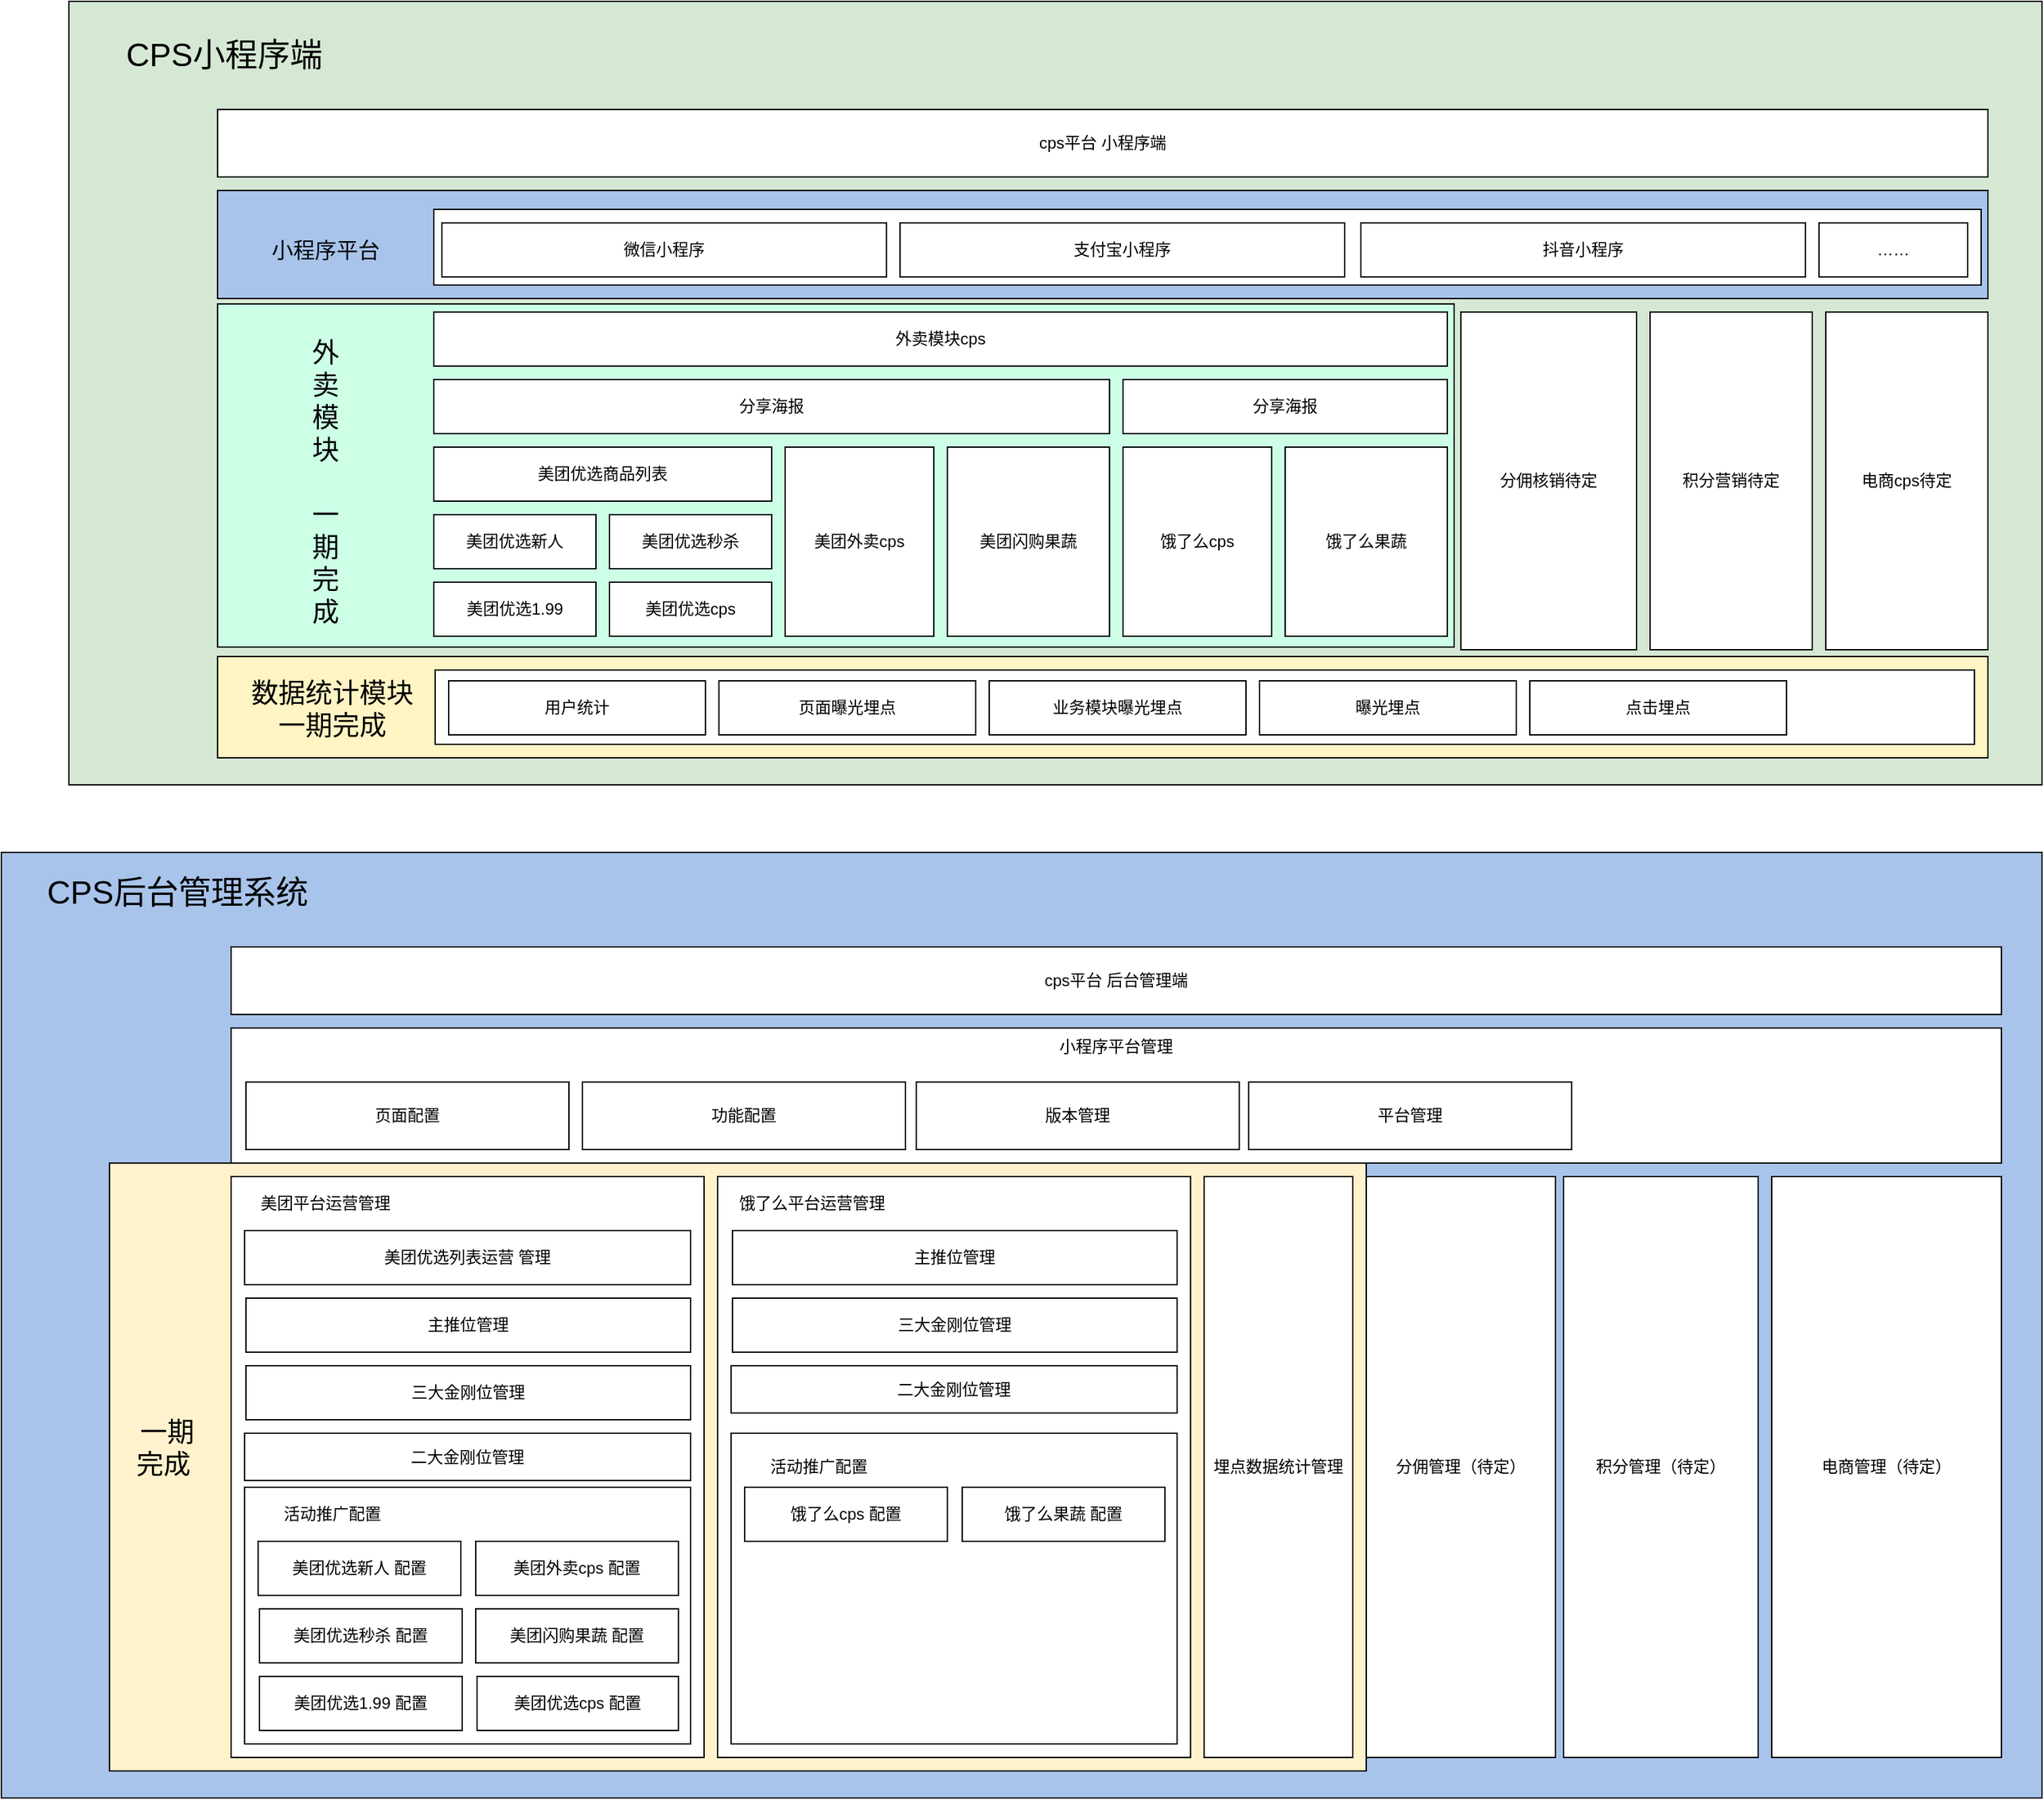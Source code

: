<mxfile version="14.8.6" type="github"><diagram id="Ts0ZxA7cgBWMpInd_45H" name="Page-1"><mxGraphModel dx="2178" dy="1978" grid="1" gridSize="10" guides="1" tooltips="1" connect="1" arrows="1" fold="1" page="1" pageScale="1" pageWidth="827" pageHeight="1169" math="0" shadow="0"><root><mxCell id="0"/><mxCell id="1" parent="0"/><mxCell id="3bDpVsYLiqRls_Qp6JaP-88" value="" style="rounded=0;whiteSpace=wrap;html=1;fillColor=#D5E8D4;verticalAlign=middle;" vertex="1" parent="1"><mxGeometry x="-170" y="-20" width="1460" height="580" as="geometry"/></mxCell><mxCell id="3bDpVsYLiqRls_Qp6JaP-85" value="" style="rounded=0;whiteSpace=wrap;html=1;fillColor=#A9C4EB;verticalAlign=middle;" vertex="1" parent="1"><mxGeometry x="-220" y="610" width="1510" height="700" as="geometry"/></mxCell><mxCell id="3bDpVsYLiqRls_Qp6JaP-83" value="" style="rounded=0;whiteSpace=wrap;html=1;fillColor=#FFF2CC;verticalAlign=middle;" vertex="1" parent="1"><mxGeometry x="-140" y="840" width="930" height="450" as="geometry"/></mxCell><mxCell id="3bDpVsYLiqRls_Qp6JaP-38" value="" style="rounded=0;whiteSpace=wrap;html=1;fillColor=#A9C4EB;" vertex="1" parent="1"><mxGeometry x="-60" y="120" width="1310" height="80" as="geometry"/></mxCell><mxCell id="3bDpVsYLiqRls_Qp6JaP-31" value="" style="rounded=0;whiteSpace=wrap;html=1;fillColor=#FFF4C3;" vertex="1" parent="1"><mxGeometry x="-60" y="465" width="1310" height="75" as="geometry"/></mxCell><mxCell id="3bDpVsYLiqRls_Qp6JaP-22" value="" style="rounded=0;whiteSpace=wrap;html=1;fillColor=#CCFFE6;" vertex="1" parent="1"><mxGeometry x="-60" y="204" width="915" height="254" as="geometry"/></mxCell><mxCell id="3bDpVsYLiqRls_Qp6JaP-2" value="美团优选新人" style="rounded=0;whiteSpace=wrap;html=1;" vertex="1" parent="1"><mxGeometry x="100" y="360" width="120" height="40" as="geometry"/></mxCell><mxCell id="3bDpVsYLiqRls_Qp6JaP-3" value="美团优选秒杀" style="rounded=0;whiteSpace=wrap;html=1;" vertex="1" parent="1"><mxGeometry x="230" y="360" width="120" height="40" as="geometry"/></mxCell><mxCell id="3bDpVsYLiqRls_Qp6JaP-4" value="美团优选1.99" style="rounded=0;whiteSpace=wrap;html=1;" vertex="1" parent="1"><mxGeometry x="100" y="410" width="120" height="40" as="geometry"/></mxCell><mxCell id="3bDpVsYLiqRls_Qp6JaP-5" value="美团闪购果蔬" style="rounded=0;whiteSpace=wrap;html=1;" vertex="1" parent="1"><mxGeometry x="480" y="310" width="120" height="140" as="geometry"/></mxCell><mxCell id="3bDpVsYLiqRls_Qp6JaP-6" value="美团外卖cps" style="rounded=0;whiteSpace=wrap;html=1;" vertex="1" parent="1"><mxGeometry x="360" y="310" width="110" height="140" as="geometry"/></mxCell><mxCell id="3bDpVsYLiqRls_Qp6JaP-7" value="美团优选cps" style="rounded=0;whiteSpace=wrap;html=1;" vertex="1" parent="1"><mxGeometry x="230" y="410" width="120" height="40" as="geometry"/></mxCell><mxCell id="3bDpVsYLiqRls_Qp6JaP-9" value="美团优选商品列表" style="rounded=0;whiteSpace=wrap;html=1;" vertex="1" parent="1"><mxGeometry x="100" y="310" width="250" height="40" as="geometry"/></mxCell><mxCell id="3bDpVsYLiqRls_Qp6JaP-10" value="分享海报" style="rounded=0;whiteSpace=wrap;html=1;" vertex="1" parent="1"><mxGeometry x="100" y="260" width="500" height="40" as="geometry"/></mxCell><mxCell id="3bDpVsYLiqRls_Qp6JaP-12" value="饿了么cps" style="rounded=0;whiteSpace=wrap;html=1;" vertex="1" parent="1"><mxGeometry x="610" y="310" width="110" height="140" as="geometry"/></mxCell><mxCell id="3bDpVsYLiqRls_Qp6JaP-13" value="饿了么果蔬" style="rounded=0;whiteSpace=wrap;html=1;" vertex="1" parent="1"><mxGeometry x="730" y="310" width="120" height="140" as="geometry"/></mxCell><mxCell id="3bDpVsYLiqRls_Qp6JaP-15" value="分享海报" style="rounded=0;whiteSpace=wrap;html=1;" vertex="1" parent="1"><mxGeometry x="610" y="260" width="240" height="40" as="geometry"/></mxCell><mxCell id="3bDpVsYLiqRls_Qp6JaP-16" value="cps平台 小程序端" style="rounded=0;whiteSpace=wrap;html=1;" vertex="1" parent="1"><mxGeometry x="-60" y="60" width="1310" height="50" as="geometry"/></mxCell><mxCell id="3bDpVsYLiqRls_Qp6JaP-17" value="外卖模块cps" style="rounded=0;whiteSpace=wrap;html=1;" vertex="1" parent="1"><mxGeometry x="100" y="210" width="750" height="40" as="geometry"/></mxCell><mxCell id="3bDpVsYLiqRls_Qp6JaP-18" value="电商cps待定" style="rounded=0;whiteSpace=wrap;html=1;" vertex="1" parent="1"><mxGeometry x="1130" y="210" width="120" height="250" as="geometry"/></mxCell><mxCell id="3bDpVsYLiqRls_Qp6JaP-19" value="分佣核销待定" style="rounded=0;whiteSpace=wrap;html=1;" vertex="1" parent="1"><mxGeometry x="860" y="210" width="130" height="250" as="geometry"/></mxCell><mxCell id="3bDpVsYLiqRls_Qp6JaP-20" value="" style="rounded=0;whiteSpace=wrap;html=1;" vertex="1" parent="1"><mxGeometry x="100" y="134" width="1145" height="56" as="geometry"/></mxCell><mxCell id="3bDpVsYLiqRls_Qp6JaP-21" value="积分营销待定" style="rounded=0;whiteSpace=wrap;html=1;" vertex="1" parent="1"><mxGeometry x="1000" y="210" width="120" height="250" as="geometry"/></mxCell><mxCell id="3bDpVsYLiqRls_Qp6JaP-23" value="&lt;font style=&quot;font-size: 20px&quot;&gt;外卖模块&lt;br&gt;&lt;br&gt;一期完成&lt;br&gt;&lt;/font&gt;" style="text;html=1;strokeColor=none;fillColor=none;align=center;verticalAlign=middle;whiteSpace=wrap;rounded=0;" vertex="1" parent="1"><mxGeometry x="10" y="250" width="20" height="170" as="geometry"/></mxCell><mxCell id="3bDpVsYLiqRls_Qp6JaP-24" value="" style="rounded=0;whiteSpace=wrap;html=1;fillColor=#FFFFFF;" vertex="1" parent="1"><mxGeometry x="101" y="475" width="1139" height="55" as="geometry"/></mxCell><mxCell id="3bDpVsYLiqRls_Qp6JaP-25" value="用户统计" style="rounded=0;whiteSpace=wrap;html=1;fillColor=#FFFFFF;" vertex="1" parent="1"><mxGeometry x="111" y="483" width="190" height="40" as="geometry"/></mxCell><mxCell id="3bDpVsYLiqRls_Qp6JaP-26" value="点击埋点" style="rounded=0;whiteSpace=wrap;html=1;fillColor=#FFFFFF;" vertex="1" parent="1"><mxGeometry x="911" y="483" width="190" height="40" as="geometry"/></mxCell><mxCell id="3bDpVsYLiqRls_Qp6JaP-27" value="曝光埋点" style="rounded=0;whiteSpace=wrap;html=1;fillColor=#FFFFFF;" vertex="1" parent="1"><mxGeometry x="711" y="483" width="190" height="40" as="geometry"/></mxCell><mxCell id="3bDpVsYLiqRls_Qp6JaP-28" value="页面曝光埋点" style="rounded=0;whiteSpace=wrap;html=1;fillColor=#FFFFFF;" vertex="1" parent="1"><mxGeometry x="311" y="483" width="190" height="40" as="geometry"/></mxCell><mxCell id="3bDpVsYLiqRls_Qp6JaP-30" value="业务模块曝光埋点" style="rounded=0;whiteSpace=wrap;html=1;fillColor=#FFFFFF;" vertex="1" parent="1"><mxGeometry x="511" y="483" width="190" height="40" as="geometry"/></mxCell><mxCell id="3bDpVsYLiqRls_Qp6JaP-32" value="&lt;font style=&quot;font-size: 20px&quot;&gt;数据统计模块 一期完成&lt;/font&gt;" style="text;html=1;strokeColor=none;fillColor=none;align=center;verticalAlign=middle;whiteSpace=wrap;rounded=0;" vertex="1" parent="1"><mxGeometry x="-40" y="493" width="130" height="20" as="geometry"/></mxCell><mxCell id="3bDpVsYLiqRls_Qp6JaP-33" value="微信小程序" style="rounded=0;whiteSpace=wrap;html=1;fillColor=#FFFFFF;" vertex="1" parent="1"><mxGeometry x="106" y="144" width="329" height="40" as="geometry"/></mxCell><mxCell id="3bDpVsYLiqRls_Qp6JaP-34" value="支付宝小程序" style="rounded=0;whiteSpace=wrap;html=1;fillColor=#FFFFFF;" vertex="1" parent="1"><mxGeometry x="445" y="144" width="329" height="40" as="geometry"/></mxCell><mxCell id="3bDpVsYLiqRls_Qp6JaP-35" value="抖音小程序" style="rounded=0;whiteSpace=wrap;html=1;fillColor=#FFFFFF;" vertex="1" parent="1"><mxGeometry x="786" y="144" width="329" height="40" as="geometry"/></mxCell><mxCell id="3bDpVsYLiqRls_Qp6JaP-37" value="……" style="rounded=0;whiteSpace=wrap;html=1;fillColor=#FFFFFF;" vertex="1" parent="1"><mxGeometry x="1125" y="144" width="110" height="40" as="geometry"/></mxCell><mxCell id="3bDpVsYLiqRls_Qp6JaP-39" value="&lt;font style=&quot;font-size: 16px&quot;&gt;小程序平台&lt;/font&gt;" style="text;html=1;strokeColor=none;fillColor=none;align=center;verticalAlign=middle;whiteSpace=wrap;rounded=0;" vertex="1" parent="1"><mxGeometry x="-30" y="154" width="100" height="20" as="geometry"/></mxCell><mxCell id="3bDpVsYLiqRls_Qp6JaP-42" value="cps平台 后台管理端" style="rounded=0;whiteSpace=wrap;html=1;" vertex="1" parent="1"><mxGeometry x="-50" y="680" width="1310" height="50" as="geometry"/></mxCell><mxCell id="3bDpVsYLiqRls_Qp6JaP-43" value="埋点数据统计管理" style="rounded=0;whiteSpace=wrap;html=1;fillColor=#FFFFFF;" vertex="1" parent="1"><mxGeometry x="670" y="850" width="110" height="430" as="geometry"/></mxCell><mxCell id="3bDpVsYLiqRls_Qp6JaP-44" value="" style="rounded=0;whiteSpace=wrap;html=1;fillColor=#FFFFFF;" vertex="1" parent="1"><mxGeometry x="-50" y="850" width="350" height="430" as="geometry"/></mxCell><mxCell id="3bDpVsYLiqRls_Qp6JaP-51" value="&lt;span&gt;美团优选列表运营 管理&lt;/span&gt;" style="rounded=0;whiteSpace=wrap;html=1;fillColor=#FFFFFF;" vertex="1" parent="1"><mxGeometry x="-40" y="890" width="330" height="40" as="geometry"/></mxCell><mxCell id="3bDpVsYLiqRls_Qp6JaP-52" value="&lt;span&gt;主推位管理&lt;/span&gt;" style="rounded=0;whiteSpace=wrap;html=1;fillColor=#FFFFFF;" vertex="1" parent="1"><mxGeometry x="-39" y="940" width="329" height="40" as="geometry"/></mxCell><mxCell id="3bDpVsYLiqRls_Qp6JaP-53" value="&lt;span&gt;三大金刚位管理&lt;/span&gt;" style="rounded=0;whiteSpace=wrap;html=1;fillColor=#FFFFFF;" vertex="1" parent="1"><mxGeometry x="-39" y="990" width="329" height="40" as="geometry"/></mxCell><mxCell id="3bDpVsYLiqRls_Qp6JaP-54" value="&lt;span&gt;二大金刚位管理&lt;/span&gt;" style="rounded=0;whiteSpace=wrap;html=1;fillColor=#FFFFFF;" vertex="1" parent="1"><mxGeometry x="-40" y="1040" width="330" height="35" as="geometry"/></mxCell><mxCell id="3bDpVsYLiqRls_Qp6JaP-55" value="" style="rounded=0;whiteSpace=wrap;html=1;fillColor=#FFFFFF;" vertex="1" parent="1"><mxGeometry x="-40" y="1080" width="330" height="190" as="geometry"/></mxCell><mxCell id="3bDpVsYLiqRls_Qp6JaP-45" value="&lt;span&gt;美团优选新人 配置&lt;/span&gt;" style="rounded=0;whiteSpace=wrap;html=1;fillColor=#FFFFFF;" vertex="1" parent="1"><mxGeometry x="-30" y="1120" width="150" height="40" as="geometry"/></mxCell><mxCell id="3bDpVsYLiqRls_Qp6JaP-49" value="美团外卖cps&lt;span&gt;&amp;nbsp;配置&lt;/span&gt;" style="rounded=0;whiteSpace=wrap;html=1;fillColor=#FFFFFF;" vertex="1" parent="1"><mxGeometry x="131" y="1120" width="150" height="40" as="geometry"/></mxCell><mxCell id="3bDpVsYLiqRls_Qp6JaP-50" value="美团闪购果蔬&lt;span&gt;&amp;nbsp;配置&lt;/span&gt;" style="rounded=0;whiteSpace=wrap;html=1;fillColor=#FFFFFF;" vertex="1" parent="1"><mxGeometry x="131" y="1170" width="150" height="40" as="geometry"/></mxCell><mxCell id="3bDpVsYLiqRls_Qp6JaP-46" value="美团优选秒杀&lt;span&gt;&amp;nbsp;配置&lt;/span&gt;" style="rounded=0;whiteSpace=wrap;html=1;fillColor=#FFFFFF;" vertex="1" parent="1"><mxGeometry x="-29" y="1170" width="150" height="40" as="geometry"/></mxCell><mxCell id="3bDpVsYLiqRls_Qp6JaP-47" value="美团优选1.99&lt;span&gt;&amp;nbsp;配置&lt;/span&gt;" style="rounded=0;whiteSpace=wrap;html=1;fillColor=#FFFFFF;" vertex="1" parent="1"><mxGeometry x="-29" y="1220" width="150" height="40" as="geometry"/></mxCell><mxCell id="3bDpVsYLiqRls_Qp6JaP-48" value="美团优选cps 配置" style="rounded=0;whiteSpace=wrap;html=1;" vertex="1" parent="1"><mxGeometry x="132" y="1220" width="149" height="40" as="geometry"/></mxCell><mxCell id="3bDpVsYLiqRls_Qp6JaP-56" value="活动推广配置" style="text;html=1;strokeColor=none;fillColor=none;align=center;verticalAlign=middle;whiteSpace=wrap;rounded=0;" vertex="1" parent="1"><mxGeometry x="-30" y="1090" width="110" height="20" as="geometry"/></mxCell><mxCell id="3bDpVsYLiqRls_Qp6JaP-57" value="美团平台运营管理" style="text;html=1;strokeColor=none;fillColor=none;align=center;verticalAlign=middle;whiteSpace=wrap;rounded=0;" vertex="1" parent="1"><mxGeometry x="-40" y="860" width="120" height="20" as="geometry"/></mxCell><mxCell id="3bDpVsYLiqRls_Qp6JaP-58" value="" style="rounded=0;whiteSpace=wrap;html=1;fillColor=#FFFFFF;" vertex="1" parent="1"><mxGeometry x="310" y="850" width="350" height="430" as="geometry"/></mxCell><mxCell id="3bDpVsYLiqRls_Qp6JaP-60" value="&lt;span&gt;主推位管理&lt;/span&gt;" style="rounded=0;whiteSpace=wrap;html=1;fillColor=#FFFFFF;" vertex="1" parent="1"><mxGeometry x="321" y="890" width="329" height="40" as="geometry"/></mxCell><mxCell id="3bDpVsYLiqRls_Qp6JaP-61" value="&lt;span&gt;三大金刚位管理&lt;/span&gt;" style="rounded=0;whiteSpace=wrap;html=1;fillColor=#FFFFFF;" vertex="1" parent="1"><mxGeometry x="321" y="940" width="329" height="40" as="geometry"/></mxCell><mxCell id="3bDpVsYLiqRls_Qp6JaP-62" value="&lt;span&gt;二大金刚位管理&lt;/span&gt;" style="rounded=0;whiteSpace=wrap;html=1;fillColor=#FFFFFF;" vertex="1" parent="1"><mxGeometry x="320" y="990" width="330" height="35" as="geometry"/></mxCell><mxCell id="3bDpVsYLiqRls_Qp6JaP-63" value="" style="rounded=0;whiteSpace=wrap;html=1;fillColor=#FFFFFF;" vertex="1" parent="1"><mxGeometry x="320" y="1040" width="330" height="230" as="geometry"/></mxCell><mxCell id="3bDpVsYLiqRls_Qp6JaP-70" value="活动推广配置" style="text;html=1;strokeColor=none;fillColor=none;align=center;verticalAlign=middle;whiteSpace=wrap;rounded=0;" vertex="1" parent="1"><mxGeometry x="330" y="1055" width="110" height="20" as="geometry"/></mxCell><mxCell id="3bDpVsYLiqRls_Qp6JaP-71" value="饿了么平台运营管理" style="text;html=1;strokeColor=none;fillColor=none;align=center;verticalAlign=middle;whiteSpace=wrap;rounded=0;" vertex="1" parent="1"><mxGeometry x="320" y="860" width="120" height="20" as="geometry"/></mxCell><mxCell id="3bDpVsYLiqRls_Qp6JaP-72" value="&lt;span&gt;饿了么cps 配置&lt;/span&gt;" style="rounded=0;whiteSpace=wrap;html=1;fillColor=#FFFFFF;" vertex="1" parent="1"><mxGeometry x="330" y="1080" width="150" height="40" as="geometry"/></mxCell><mxCell id="3bDpVsYLiqRls_Qp6JaP-73" value="&lt;span&gt;饿了么果蔬 配置&lt;/span&gt;" style="rounded=0;whiteSpace=wrap;html=1;fillColor=#FFFFFF;" vertex="1" parent="1"><mxGeometry x="491" y="1080" width="150" height="40" as="geometry"/></mxCell><mxCell id="3bDpVsYLiqRls_Qp6JaP-74" value="分佣管理（待定）" style="rounded=0;whiteSpace=wrap;html=1;fillColor=#FFFFFF;" vertex="1" parent="1"><mxGeometry x="790" y="850" width="140" height="430" as="geometry"/></mxCell><mxCell id="3bDpVsYLiqRls_Qp6JaP-75" value="积分管理（待定）" style="rounded=0;whiteSpace=wrap;html=1;fillColor=#FFFFFF;" vertex="1" parent="1"><mxGeometry x="936" y="850" width="144" height="430" as="geometry"/></mxCell><mxCell id="3bDpVsYLiqRls_Qp6JaP-76" value="电商管理（待定）" style="rounded=0;whiteSpace=wrap;html=1;fillColor=#FFFFFF;" vertex="1" parent="1"><mxGeometry x="1090" y="850" width="170" height="430" as="geometry"/></mxCell><mxCell id="3bDpVsYLiqRls_Qp6JaP-77" value="小程序平台管理" style="rounded=0;whiteSpace=wrap;html=1;verticalAlign=top;" vertex="1" parent="1"><mxGeometry x="-50" y="740" width="1310" height="100" as="geometry"/></mxCell><mxCell id="3bDpVsYLiqRls_Qp6JaP-78" value="页面配置" style="rounded=0;whiteSpace=wrap;html=1;fillColor=#FFFFFF;verticalAlign=middle;" vertex="1" parent="1"><mxGeometry x="-39" y="780" width="239" height="50" as="geometry"/></mxCell><mxCell id="3bDpVsYLiqRls_Qp6JaP-79" value="功能配置" style="rounded=0;whiteSpace=wrap;html=1;fillColor=#FFFFFF;verticalAlign=middle;" vertex="1" parent="1"><mxGeometry x="210" y="780" width="239" height="50" as="geometry"/></mxCell><mxCell id="3bDpVsYLiqRls_Qp6JaP-81" value="版本管理" style="rounded=0;whiteSpace=wrap;html=1;fillColor=#FFFFFF;verticalAlign=middle;" vertex="1" parent="1"><mxGeometry x="457" y="780" width="239" height="50" as="geometry"/></mxCell><mxCell id="3bDpVsYLiqRls_Qp6JaP-82" value="平台管理" style="rounded=0;whiteSpace=wrap;html=1;fillColor=#FFFFFF;verticalAlign=middle;" vertex="1" parent="1"><mxGeometry x="703" y="780" width="239" height="50" as="geometry"/></mxCell><mxCell id="3bDpVsYLiqRls_Qp6JaP-84" value="&lt;font style=&quot;font-size: 20px&quot;&gt;&amp;nbsp;一期完成&lt;/font&gt;" style="text;html=1;strokeColor=none;fillColor=none;align=center;verticalAlign=middle;whiteSpace=wrap;rounded=0;" vertex="1" parent="1"><mxGeometry x="-130" y="970" width="60" height="160" as="geometry"/></mxCell><mxCell id="3bDpVsYLiqRls_Qp6JaP-87" value="&lt;font style=&quot;font-size: 24px&quot;&gt;CPS后台管理系统&lt;/font&gt;" style="text;html=1;strokeColor=none;fillColor=none;align=center;verticalAlign=middle;whiteSpace=wrap;rounded=0;" vertex="1" parent="1"><mxGeometry x="-219" y="630" width="259" height="20" as="geometry"/></mxCell><mxCell id="3bDpVsYLiqRls_Qp6JaP-89" value="&lt;font style=&quot;font-size: 24px&quot;&gt;CPS小程序端&lt;/font&gt;" style="text;html=1;strokeColor=none;fillColor=none;align=center;verticalAlign=middle;whiteSpace=wrap;rounded=0;" vertex="1" parent="1"><mxGeometry x="-150" y="10" width="190" height="20" as="geometry"/></mxCell></root></mxGraphModel></diagram></mxfile>
